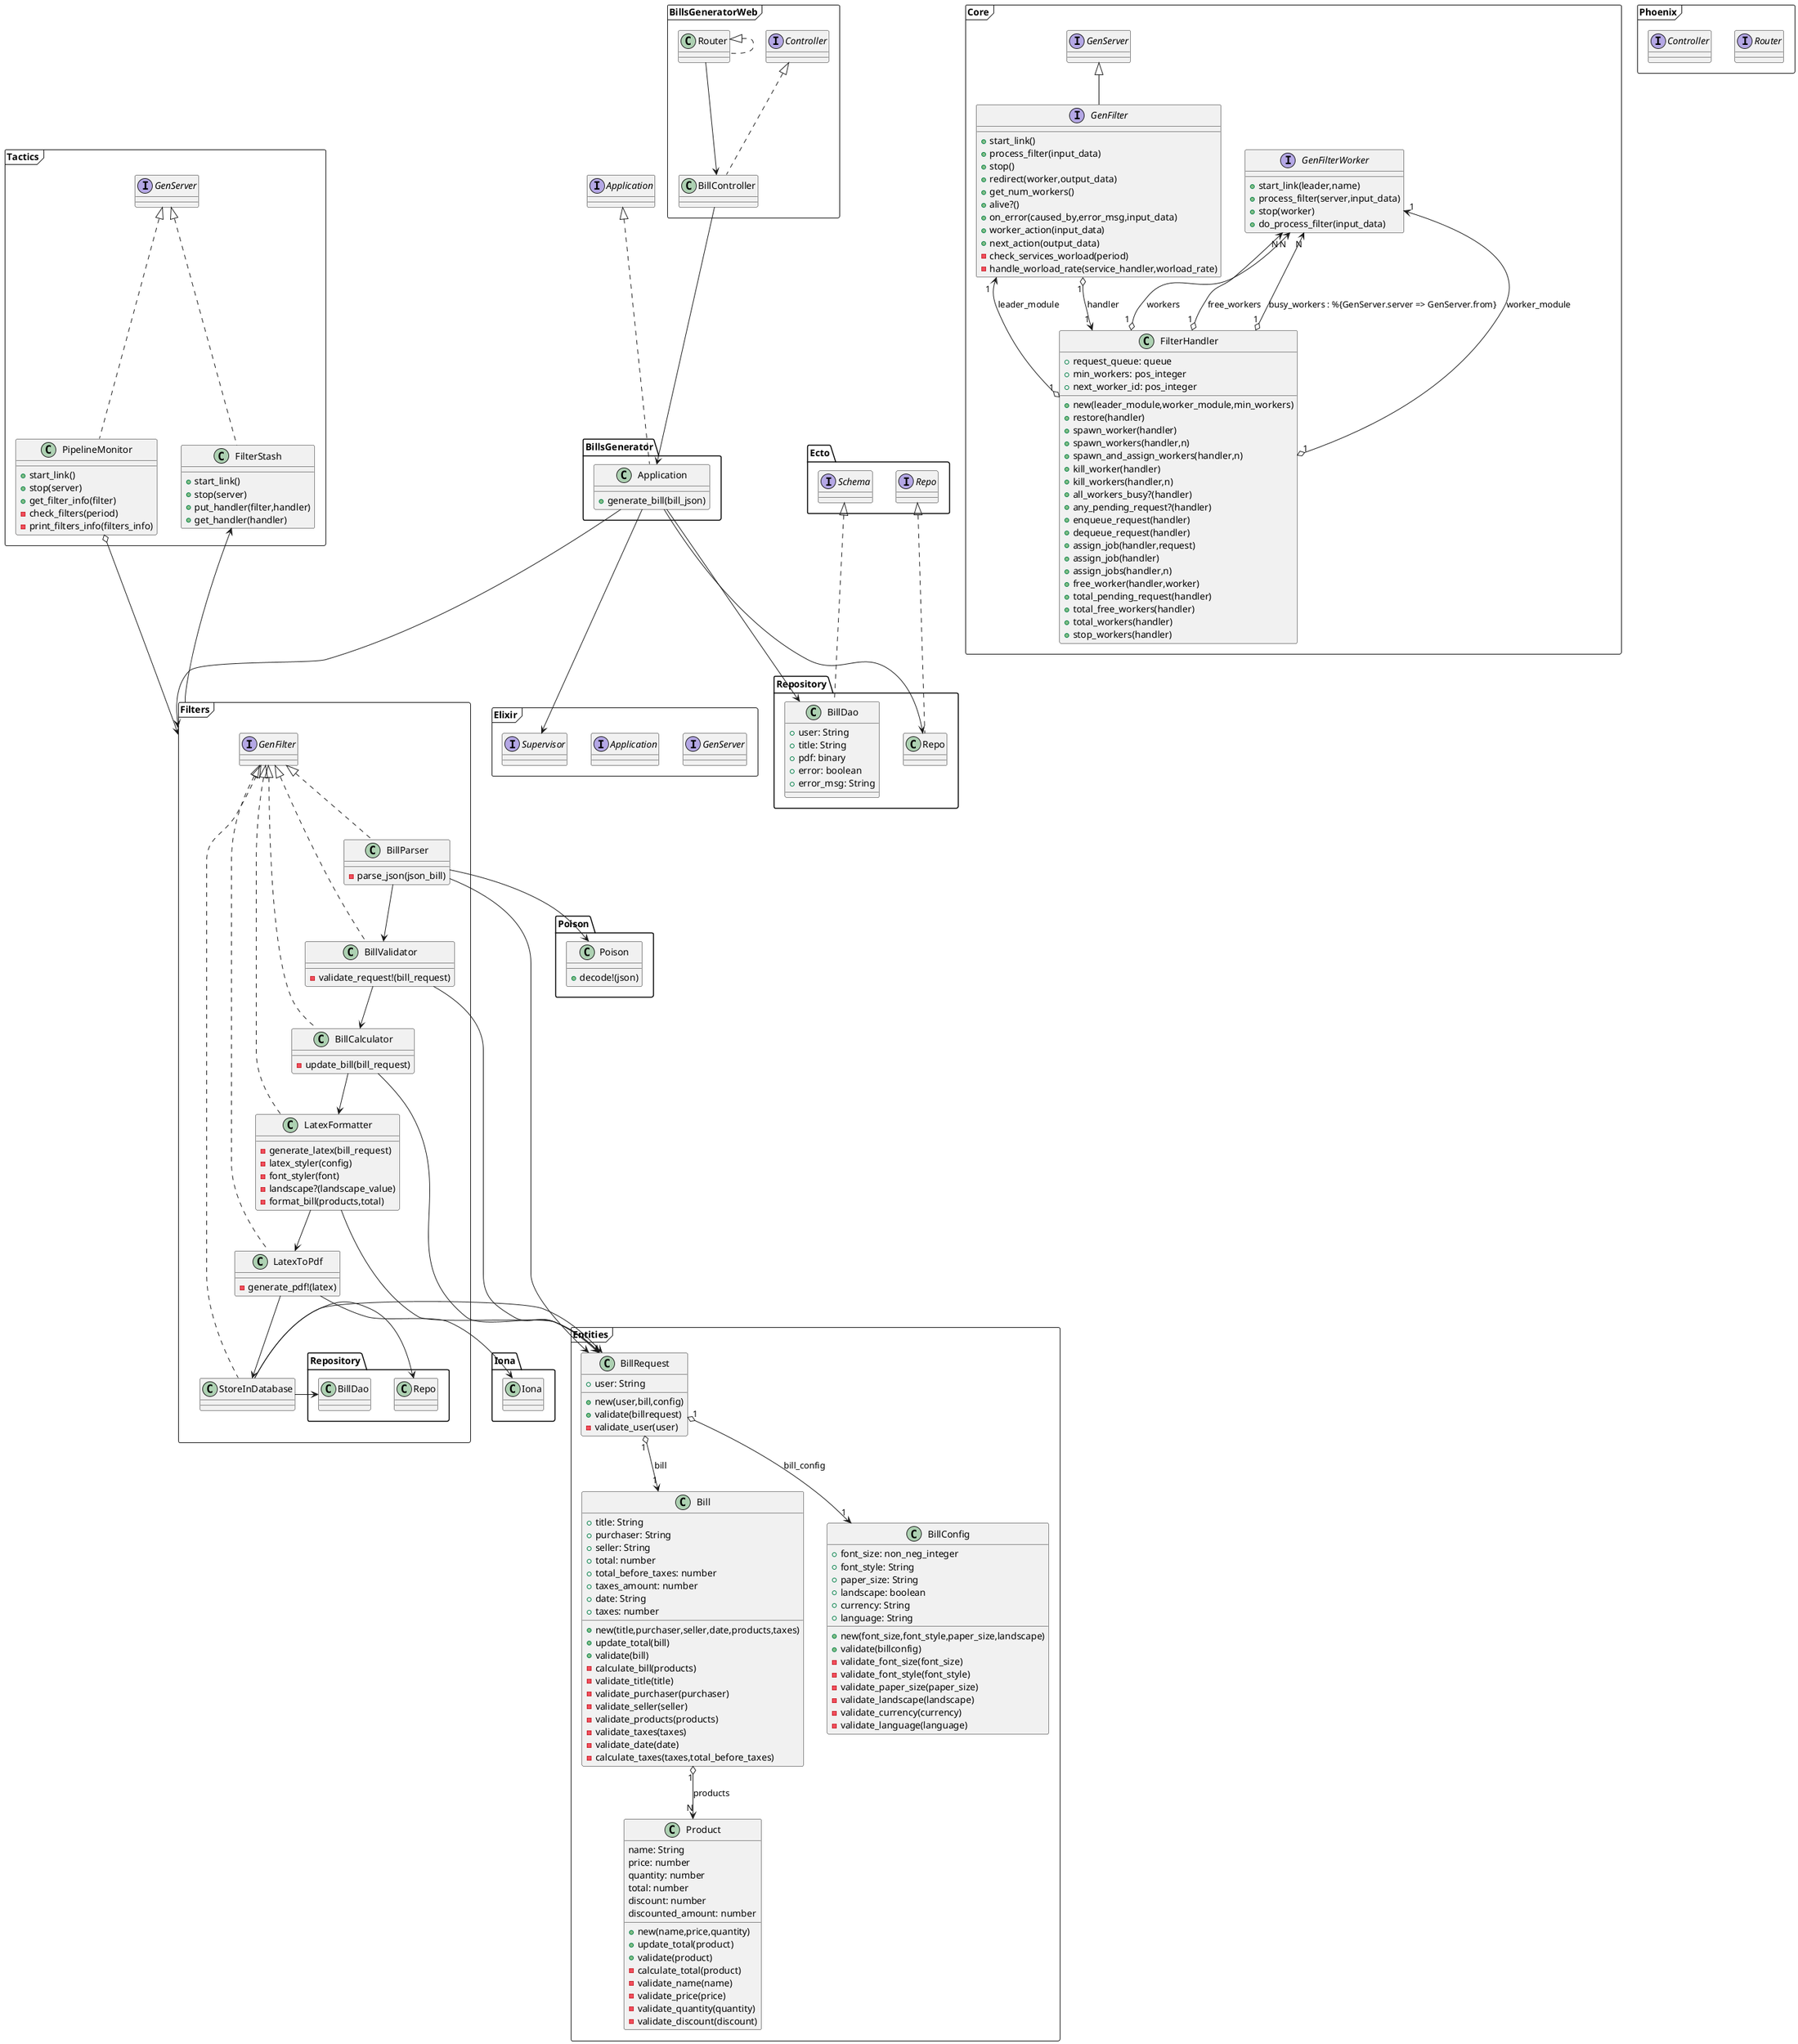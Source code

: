@startuml bills_generator_code

frame "Elixir"{
    interface GenServer
    interface Application
    interface Supervisor
}

frame "Core"{
    interface GenFilter implements GenServer{
        +start_link()
        +process_filter(input_data)
        +stop()
        +redirect(worker,output_data)
        +get_num_workers()
        +alive?()
        +on_error(caused_by,error_msg,input_data)
        +worker_action(input_data)
        +next_action(output_data)
        -check_services_worload(period)
        -handle_worload_rate(service_handler,worload_rate)  
    }

    interface GenFilterWorker{
        +start_link(leader,name)
        +process_filter(server,input_data)
        +stop(worker)
        +do_process_filter(input_data)
    }

    class FilterHandler{   
        +request_queue: queue
        +min_workers: pos_integer
        +next_worker_id: pos_integer
        +new(leader_module,worker_module,min_workers)
        +restore(handler)
        +spawn_worker(handler)
        +spawn_workers(handler,n)
        +spawn_and_assign_workers(handler,n)
        +kill_worker(handler)
        +kill_workers(handler,n)
        +all_workers_busy?(handler)
        +any_pending_request?(handler)
        +enqueue_request(handler)
        +dequeue_request(handler)
        +assign_job(handler,request)
        +assign_job(handler)
        +assign_jobs(handler,n)
        +free_worker(handler,worker)
        +total_pending_request(handler)
        +total_free_workers(handler)
        +total_workers(handler)
        +stop_workers(handler)
    }
    GenFilterWorker "N" <--o "1" FilterHandler: workers
    GenFilterWorker "N" <--o "1" FilterHandler: free_workers
    GenFilterWorker "N" <--o "1" FilterHandler: busy_workers : %{GenServer.server => GenServer.from}
    GenFilterWorker "1" <--o "1" FilterHandler: worker_module
    GenFilter "1" <--o "1" FilterHandler: leader_module

    GenFilter "1" o--> "1" FilterHandler: handler



}
    


frame "Tactics"{
    class FilterStash implements GenServer{
        +start_link()
        +stop(server)
        +put_handler(filter,handler)
        +get_handler(handler)
    }

    class PipelineMonitor implements GenServer{
        +start_link()
        +stop(server)
        +get_filter_info(filter)
        -check_filters(period)
        -print_filters_info(filters_info)
    }

}

frame "Entities"{


    class BillRequest{
        +user: String
        +new(user,bill,config)
        +validate(billrequest)
        -validate_user(user)
    }

    BillRequest "1" o--> "1" Bill: bill
    BillRequest "1" o--> "1" BillConfig: bill_config

    class BillConfig{
        +font_size: non_neg_integer
        +font_style: String
        +paper_size: String
        +landscape: boolean
        +currency: String
        +language: String
        +new(font_size,font_style,paper_size,landscape)
        +validate(billconfig)
        -validate_font_size(font_size)
        -validate_font_style(font_style)
        -validate_paper_size(paper_size)
        -validate_landscape(landscape)
        -validate_currency(currency)
        -validate_language(language)
    }

    class Bill{
        +title: String
        +purchaser: String
        +seller: String
        +total: number
        +total_before_taxes: number
        +taxes_amount: number
        +date: String
        +taxes: number
        +new(title,purchaser,seller,date,products,taxes)
        +update_total(bill)
        +validate(bill)
        -calculate_bill(products)
        -validate_title(title)
        -validate_purchaser(purchaser)
        -validate_seller(seller)
        -validate_products(products)
        -validate_taxes(taxes)
        -validate_date(date)
        -calculate_taxes(taxes,total_before_taxes)
    }

    Bill "1" o--> "N" Product: products

    class Product{
        name: String
        price: number
        quantity: number
        total: number
        discount: number
        discounted_amount: number 
        +new(name,price,quantity)
        +update_total(product)
        +validate(product)
        -calculate_total(product)
        -validate_name(name)
        -validate_price(price)
        -validate_quantity(quantity)
        -validate_discount(discount)
    }
}




frame "Filters"{
    class BillParser implements GenFilter{
        -parse_json(json_bill)
    }

    class BillValidator implements GenFilter{
        -validate_request!(bill_request)
    }

    class BillCalculator implements GenFilter{
        -update_bill(bill_request)
    }

    class LatexFormatter implements GenFilter{
        -generate_latex(bill_request)
        -latex_styler(config)
        -font_styler(font)
        -landscape?(landscape_value)
        -format_bill(products,total)
    }

    class LatexToPdf implements GenFilter{
        -generate_pdf!(latex)
    }

    class StoreInDatabase implements GenFilter
    BillParser -R-> BillRequest
    BillParser --> BillValidator

    BillValidator -R-> BillRequest
    BillValidator --> BillCalculator

    BillCalculator -R-> BillRequest
    BillCalculator --> LatexFormatter

    LatexFormatter -R-> BillRequest
    LatexFormatter --> LatexToPdf

    LatexToPdf --> StoreInDatabase

    StoreInDatabase -R-> BillRequest
    StoreInDatabase -R-> Repository.BillDao
    StoreInDatabase -R-> Repository.Repo

}



interface Ecto.Schema
interface Ecto.Repo
class Repository.BillDao implements Ecto.Schema{
    +user: String
    +title: String
    +pdf: binary
    +error: boolean
    +error_msg: String
}

class Repository.Repo implements Ecto.Repo




frame "Phoenix"{
    interface Router
    interface Controller
}


frame "BillsGeneratorWeb"{
    class BillsGeneratorWeb.Router implements Router
    class BillsGeneratorWeb.BillController implements Controller
    BillsGeneratorWeb.Router --> BillsGeneratorWeb.BillController
}

class BillsGenerator.Application implements Application{
    +generate_bill(bill_json)
}
BillsGeneratorWeb.BillController --> BillsGenerator.Application

BillsGenerator.Application --> Filters
BillsGenerator.Application --> Repository.BillDao
BillsGenerator.Application --> Repository.Repo
BillsGenerator.Application --> Supervisor

class Poison.Poison{
    +decode!(json)
}

class Iona.Iona

BillParser --> Poison.Poison
LatexToPdf --> Iona.Iona


Filters --> FilterStash

PipelineMonitor o--> Filters


@enduml 

